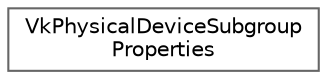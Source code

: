 digraph "类继承关系图"
{
 // LATEX_PDF_SIZE
  bgcolor="transparent";
  edge [fontname=Helvetica,fontsize=10,labelfontname=Helvetica,labelfontsize=10];
  node [fontname=Helvetica,fontsize=10,shape=box,height=0.2,width=0.4];
  rankdir="LR";
  Node0 [id="Node000000",label="VkPhysicalDeviceSubgroup\lProperties",height=0.2,width=0.4,color="grey40", fillcolor="white", style="filled",URL="$struct_vk_physical_device_subgroup_properties.html",tooltip=" "];
}
